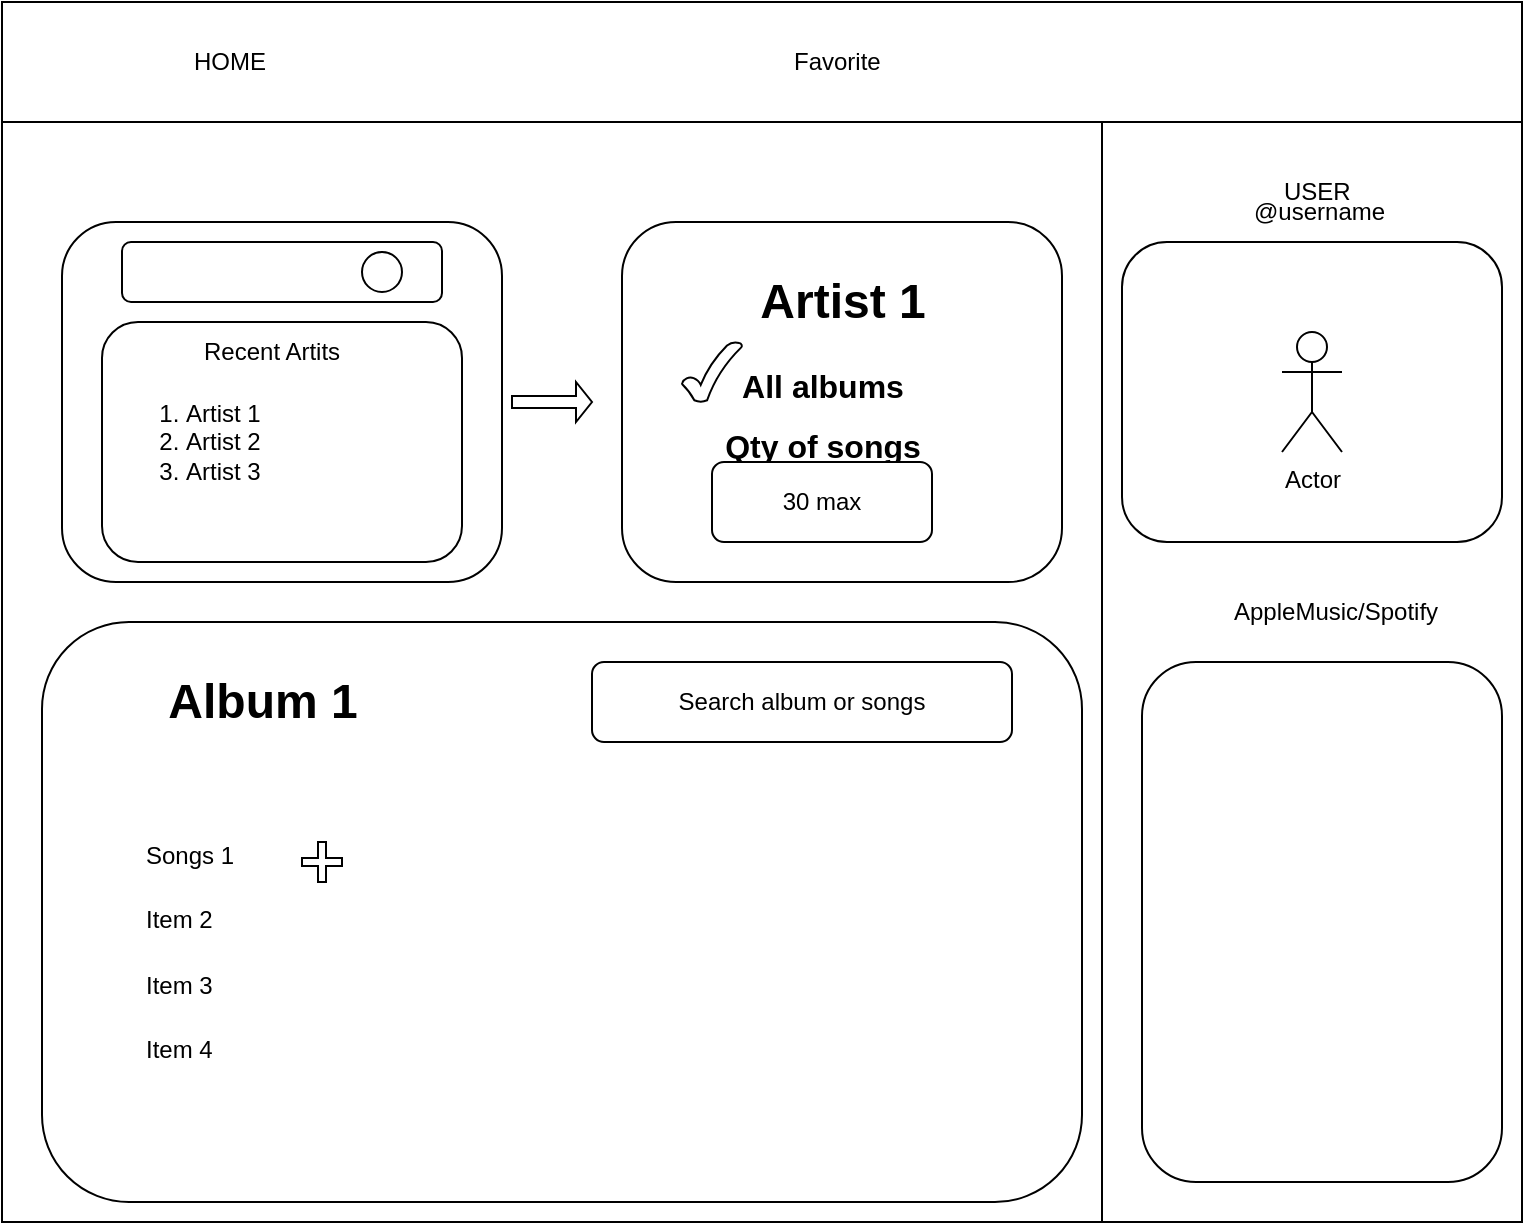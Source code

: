 <mxfile version="26.0.8">
  <diagram name="Page-1" id="YPrWlFKrOPUkRSzN4VJD">
    <mxGraphModel dx="1518" dy="1714" grid="1" gridSize="10" guides="1" tooltips="1" connect="1" arrows="1" fold="1" page="1" pageScale="1" pageWidth="850" pageHeight="1100" math="0" shadow="0">
      <root>
        <mxCell id="0" />
        <mxCell id="1" parent="0" />
        <mxCell id="aqshu1UL6HPCw5Wz6J86-3" value="" style="rounded=0;whiteSpace=wrap;html=1;" vertex="1" parent="1">
          <mxGeometry x="40" y="-1000" width="760" height="60" as="geometry" />
        </mxCell>
        <mxCell id="aqshu1UL6HPCw5Wz6J86-4" value="HOME" style="text;strokeColor=none;fillColor=none;align=left;verticalAlign=middle;spacingLeft=4;spacingRight=4;overflow=hidden;points=[[0,0.5],[1,0.5]];portConstraint=eastwest;rotatable=0;whiteSpace=wrap;html=1;" vertex="1" parent="1">
          <mxGeometry x="130" y="-985" width="70" height="30" as="geometry" />
        </mxCell>
        <mxCell id="aqshu1UL6HPCw5Wz6J86-7" value="" style="whiteSpace=wrap;html=1;aspect=fixed;" vertex="1" parent="1">
          <mxGeometry x="40" y="-940" width="550" height="550" as="geometry" />
        </mxCell>
        <mxCell id="aqshu1UL6HPCw5Wz6J86-8" value="" style="rounded=0;whiteSpace=wrap;html=1;" vertex="1" parent="1">
          <mxGeometry x="590" y="-940" width="210" height="550" as="geometry" />
        </mxCell>
        <mxCell id="aqshu1UL6HPCw5Wz6J86-9" value="" style="rounded=1;whiteSpace=wrap;html=1;" vertex="1" parent="1">
          <mxGeometry x="600" y="-880" width="190" height="150" as="geometry" />
        </mxCell>
        <mxCell id="aqshu1UL6HPCw5Wz6J86-5" value="USER" style="text;strokeColor=none;fillColor=none;align=left;verticalAlign=middle;spacingLeft=4;spacingRight=4;overflow=hidden;points=[[0,0.5],[1,0.5]];portConstraint=eastwest;rotatable=0;whiteSpace=wrap;html=1;" vertex="1" parent="1">
          <mxGeometry x="675" y="-920" width="70" height="30" as="geometry" />
        </mxCell>
        <mxCell id="aqshu1UL6HPCw5Wz6J86-12" value="AppleMusic/Spotify" style="text;strokeColor=none;fillColor=none;align=left;verticalAlign=middle;spacingLeft=4;spacingRight=4;overflow=hidden;points=[[0,0.5],[1,0.5]];portConstraint=eastwest;rotatable=0;whiteSpace=wrap;html=1;" vertex="1" parent="1">
          <mxGeometry x="650" y="-710" width="120" height="30" as="geometry" />
        </mxCell>
        <mxCell id="aqshu1UL6HPCw5Wz6J86-13" value="Actor" style="shape=umlActor;verticalLabelPosition=bottom;verticalAlign=top;html=1;outlineConnect=0;" vertex="1" parent="1">
          <mxGeometry x="680" y="-835" width="30" height="60" as="geometry" />
        </mxCell>
        <mxCell id="aqshu1UL6HPCw5Wz6J86-15" value="@username" style="text;strokeColor=none;fillColor=none;align=left;verticalAlign=middle;spacingLeft=4;spacingRight=4;overflow=hidden;points=[[0,0.5],[1,0.5]];portConstraint=eastwest;rotatable=0;whiteSpace=wrap;html=1;" vertex="1" parent="1">
          <mxGeometry x="660" y="-910" width="120" height="30" as="geometry" />
        </mxCell>
        <mxCell id="aqshu1UL6HPCw5Wz6J86-16" value="" style="rounded=1;whiteSpace=wrap;html=1;" vertex="1" parent="1">
          <mxGeometry x="610" y="-670" width="180" height="260" as="geometry" />
        </mxCell>
        <mxCell id="aqshu1UL6HPCw5Wz6J86-18" value="Favorite" style="text;strokeColor=none;fillColor=none;align=left;verticalAlign=middle;spacingLeft=4;spacingRight=4;overflow=hidden;points=[[0,0.5],[1,0.5]];portConstraint=eastwest;rotatable=0;whiteSpace=wrap;html=1;" vertex="1" parent="1">
          <mxGeometry x="430" y="-985" width="70" height="30" as="geometry" />
        </mxCell>
        <mxCell id="aqshu1UL6HPCw5Wz6J86-19" value="" style="rounded=1;whiteSpace=wrap;html=1;" vertex="1" parent="1">
          <mxGeometry x="70" y="-890" width="220" height="180" as="geometry" />
        </mxCell>
        <mxCell id="aqshu1UL6HPCw5Wz6J86-20" value="" style="rounded=1;whiteSpace=wrap;html=1;" vertex="1" parent="1">
          <mxGeometry x="100" y="-880" width="160" height="30" as="geometry" />
        </mxCell>
        <mxCell id="aqshu1UL6HPCw5Wz6J86-21" value="" style="ellipse;whiteSpace=wrap;html=1;aspect=fixed;" vertex="1" parent="1">
          <mxGeometry x="220" y="-875" width="20" height="20" as="geometry" />
        </mxCell>
        <mxCell id="aqshu1UL6HPCw5Wz6J86-26" value="" style="rounded=1;whiteSpace=wrap;html=1;" vertex="1" parent="1">
          <mxGeometry x="350" y="-890" width="220" height="180" as="geometry" />
        </mxCell>
        <mxCell id="aqshu1UL6HPCw5Wz6J86-27" value="" style="rounded=1;whiteSpace=wrap;html=1;" vertex="1" parent="1">
          <mxGeometry x="90" y="-840" width="180" height="120" as="geometry" />
        </mxCell>
        <mxCell id="aqshu1UL6HPCw5Wz6J86-28" value="Recent Artits" style="text;strokeColor=none;fillColor=none;align=left;verticalAlign=middle;spacingLeft=4;spacingRight=4;overflow=hidden;points=[[0,0.5],[1,0.5]];portConstraint=eastwest;rotatable=0;whiteSpace=wrap;html=1;" vertex="1" parent="1">
          <mxGeometry x="135" y="-840" width="85" height="30" as="geometry" />
        </mxCell>
        <mxCell id="aqshu1UL6HPCw5Wz6J86-29" value="&lt;ol&gt;&lt;li&gt;Artist 1&lt;/li&gt;&lt;li&gt;Artist 2&lt;/li&gt;&lt;li&gt;Artist 3&lt;/li&gt;&lt;/ol&gt;" style="text;strokeColor=none;fillColor=none;html=1;whiteSpace=wrap;verticalAlign=middle;overflow=hidden;" vertex="1" parent="1">
          <mxGeometry x="90" y="-820" width="100" height="80" as="geometry" />
        </mxCell>
        <mxCell id="aqshu1UL6HPCw5Wz6J86-32" value="" style="shape=singleArrow;whiteSpace=wrap;html=1;" vertex="1" parent="1">
          <mxGeometry x="295" y="-810" width="40" height="20" as="geometry" />
        </mxCell>
        <mxCell id="aqshu1UL6HPCw5Wz6J86-33" value="Artist 1" style="text;strokeColor=none;fillColor=none;html=1;fontSize=24;fontStyle=1;verticalAlign=middle;align=center;" vertex="1" parent="1">
          <mxGeometry x="380" y="-870" width="160" height="40" as="geometry" />
        </mxCell>
        <mxCell id="aqshu1UL6HPCw5Wz6J86-34" value="" style="rounded=1;whiteSpace=wrap;html=1;" vertex="1" parent="1">
          <mxGeometry x="60" y="-690" width="520" height="290" as="geometry" />
        </mxCell>
        <mxCell id="aqshu1UL6HPCw5Wz6J86-36" value="" style="verticalLabelPosition=bottom;verticalAlign=top;html=1;shape=mxgraph.basic.tick" vertex="1" parent="1">
          <mxGeometry x="380" y="-830" width="30" height="30" as="geometry" />
        </mxCell>
        <mxCell id="aqshu1UL6HPCw5Wz6J86-37" value="&lt;font size=&quot;3&quot;&gt;All albums&lt;/font&gt;" style="text;strokeColor=none;fillColor=none;html=1;fontSize=24;fontStyle=1;verticalAlign=middle;align=center;" vertex="1" parent="1">
          <mxGeometry x="370" y="-830" width="160" height="40" as="geometry" />
        </mxCell>
        <mxCell id="aqshu1UL6HPCw5Wz6J86-38" value="&lt;font size=&quot;3&quot;&gt;Qty of songs&lt;/font&gt;" style="text;strokeColor=none;fillColor=none;html=1;fontSize=24;fontStyle=1;verticalAlign=middle;align=center;" vertex="1" parent="1">
          <mxGeometry x="370" y="-800" width="160" height="40" as="geometry" />
        </mxCell>
        <mxCell id="aqshu1UL6HPCw5Wz6J86-39" value="30 max" style="rounded=1;whiteSpace=wrap;html=1;" vertex="1" parent="1">
          <mxGeometry x="395" y="-770" width="110" height="40" as="geometry" />
        </mxCell>
        <mxCell id="aqshu1UL6HPCw5Wz6J86-40" value="Album 1" style="text;strokeColor=none;fillColor=none;html=1;fontSize=24;fontStyle=1;verticalAlign=middle;align=center;" vertex="1" parent="1">
          <mxGeometry x="90" y="-670" width="160" height="40" as="geometry" />
        </mxCell>
        <mxCell id="aqshu1UL6HPCw5Wz6J86-41" value="Search album or songs" style="rounded=1;whiteSpace=wrap;html=1;" vertex="1" parent="1">
          <mxGeometry x="335" y="-670" width="210" height="40" as="geometry" />
        </mxCell>
        <mxCell id="aqshu1UL6HPCw5Wz6J86-42" value="" style="shape=table;startSize=0;container=1;collapsible=0;childLayout=tableLayout;fontSize=11;fillColor=none;strokeColor=none;" vertex="1" parent="1">
          <mxGeometry x="105" y="-590" width="190" height="130" as="geometry" />
        </mxCell>
        <mxCell id="aqshu1UL6HPCw5Wz6J86-43" value="" style="shape=tableRow;horizontal=0;startSize=0;swimlaneHead=0;swimlaneBody=0;strokeColor=inherit;top=0;left=0;bottom=0;right=0;collapsible=0;dropTarget=0;fillColor=none;points=[[0,0.5],[1,0.5]];portConstraint=eastwest;fontSize=16;" vertex="1" parent="aqshu1UL6HPCw5Wz6J86-42">
          <mxGeometry width="190" height="33" as="geometry" />
        </mxCell>
        <mxCell id="aqshu1UL6HPCw5Wz6J86-44" value="Songs 1" style="shape=partialRectangle;html=1;whiteSpace=wrap;connectable=0;strokeColor=inherit;overflow=hidden;fillColor=none;top=0;left=0;bottom=0;right=0;pointerEvents=1;fontSize=12;align=left;spacingLeft=5;" vertex="1" parent="aqshu1UL6HPCw5Wz6J86-43">
          <mxGeometry width="190" height="33" as="geometry">
            <mxRectangle width="190" height="33" as="alternateBounds" />
          </mxGeometry>
        </mxCell>
        <mxCell id="aqshu1UL6HPCw5Wz6J86-45" value="" style="shape=tableRow;horizontal=0;startSize=0;swimlaneHead=0;swimlaneBody=0;strokeColor=inherit;top=0;left=0;bottom=0;right=0;collapsible=0;dropTarget=0;fillColor=none;points=[[0,0.5],[1,0.5]];portConstraint=eastwest;fontSize=16;" vertex="1" parent="aqshu1UL6HPCw5Wz6J86-42">
          <mxGeometry y="33" width="190" height="32" as="geometry" />
        </mxCell>
        <mxCell id="aqshu1UL6HPCw5Wz6J86-46" value="Item 2" style="shape=partialRectangle;html=1;whiteSpace=wrap;connectable=0;strokeColor=inherit;overflow=hidden;fillColor=none;top=0;left=0;bottom=0;right=0;pointerEvents=1;fontSize=12;align=left;spacingLeft=5;" vertex="1" parent="aqshu1UL6HPCw5Wz6J86-45">
          <mxGeometry width="190" height="32" as="geometry">
            <mxRectangle width="190" height="32" as="alternateBounds" />
          </mxGeometry>
        </mxCell>
        <mxCell id="aqshu1UL6HPCw5Wz6J86-47" value="" style="shape=tableRow;horizontal=0;startSize=0;swimlaneHead=0;swimlaneBody=0;strokeColor=inherit;top=0;left=0;bottom=0;right=0;collapsible=0;dropTarget=0;fillColor=none;points=[[0,0.5],[1,0.5]];portConstraint=eastwest;fontSize=16;" vertex="1" parent="aqshu1UL6HPCw5Wz6J86-42">
          <mxGeometry y="65" width="190" height="33" as="geometry" />
        </mxCell>
        <mxCell id="aqshu1UL6HPCw5Wz6J86-48" value="Item 3" style="shape=partialRectangle;html=1;whiteSpace=wrap;connectable=0;strokeColor=inherit;overflow=hidden;fillColor=none;top=0;left=0;bottom=0;right=0;pointerEvents=1;fontSize=12;align=left;spacingLeft=5;" vertex="1" parent="aqshu1UL6HPCw5Wz6J86-47">
          <mxGeometry width="190" height="33" as="geometry">
            <mxRectangle width="190" height="33" as="alternateBounds" />
          </mxGeometry>
        </mxCell>
        <mxCell id="aqshu1UL6HPCw5Wz6J86-49" style="shape=tableRow;horizontal=0;startSize=0;swimlaneHead=0;swimlaneBody=0;strokeColor=inherit;top=0;left=0;bottom=0;right=0;collapsible=0;dropTarget=0;fillColor=none;points=[[0,0.5],[1,0.5]];portConstraint=eastwest;fontSize=16;" vertex="1" parent="aqshu1UL6HPCw5Wz6J86-42">
          <mxGeometry y="98" width="190" height="32" as="geometry" />
        </mxCell>
        <mxCell id="aqshu1UL6HPCw5Wz6J86-50" value="Item 4" style="shape=partialRectangle;html=1;whiteSpace=wrap;connectable=0;strokeColor=inherit;overflow=hidden;fillColor=none;top=0;left=0;bottom=0;right=0;pointerEvents=1;fontSize=12;align=left;spacingLeft=5;" vertex="1" parent="aqshu1UL6HPCw5Wz6J86-49">
          <mxGeometry width="190" height="32" as="geometry">
            <mxRectangle width="190" height="32" as="alternateBounds" />
          </mxGeometry>
        </mxCell>
        <mxCell id="aqshu1UL6HPCw5Wz6J86-51" value="" style="shape=cross;whiteSpace=wrap;html=1;" vertex="1" parent="1">
          <mxGeometry x="190" y="-580" width="20" height="20" as="geometry" />
        </mxCell>
      </root>
    </mxGraphModel>
  </diagram>
</mxfile>
